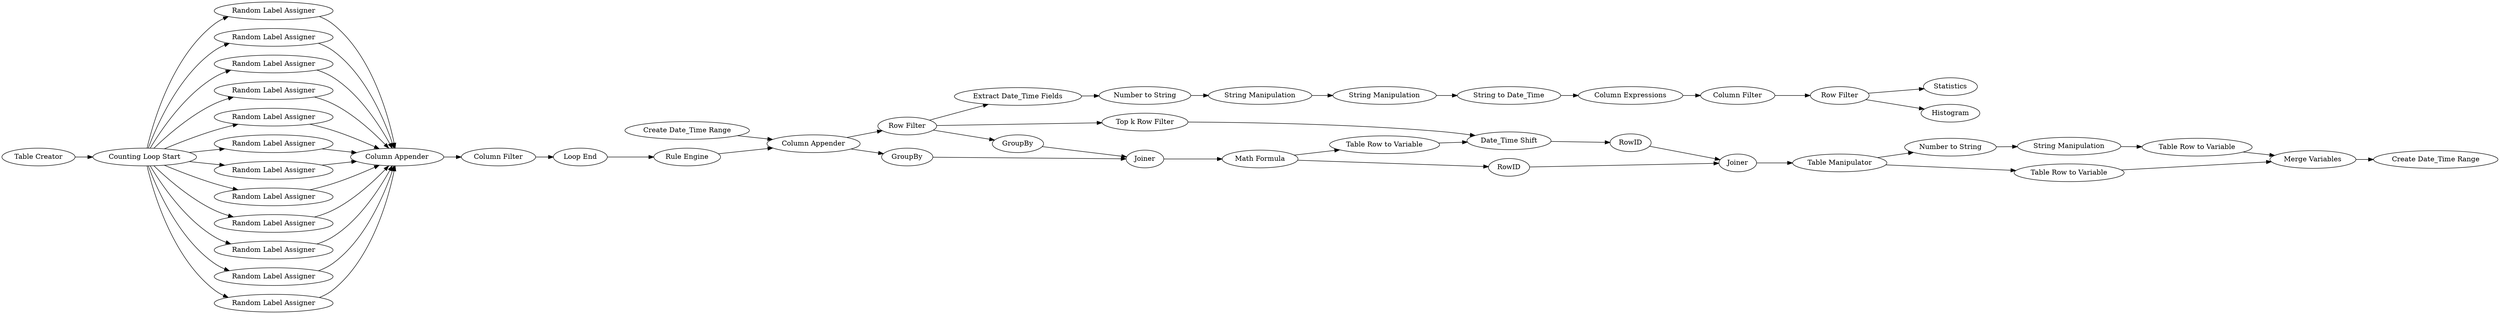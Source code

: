 digraph {
	582 -> 586
	562 -> 553
	579 -> 580
	599 -> 600
	549 -> 553
	591 -> 588
	552 -> 553
	593 -> 595
	573 -> 574
	574 -> 576
	573 -> 596
	598 -> 597
	592 -> 601
	567 -> 553
	580 -> 585
	601 -> 593
	583 -> 582
	586 -> 587
	563 -> 553
	553 -> 555
	570 -> 566
	590 -> 591
	584 -> 583
	568 -> 553
	600 -> 592
	576 -> 577
	577 -> 584
	561 -> 569
	573 -> 579
	557 -> 553
	587 -> 589
	589 -> 591
	570 -> 563
	593 -> 594
	550 -> 570
	570 -> 562
	597 -> 599
	570 -> 571
	566 -> 553
	559 -> 569
	570 -> 552
	575 -> 576
	571 -> 553
	569 -> 575
	570 -> 551
	572 -> 553
	585 -> 583
	570 -> 568
	596 -> 598
	570 -> 557
	555 -> 554
	577 -> 581
	582 -> 590
	564 -> 553
	569 -> 573
	554 -> 559
	570 -> 564
	570 -> 567
	570 -> 549
	581 -> 580
	551 -> 553
	570 -> 572
	570 [label="Counting Loop Start"]
	584 [label=RowID]
	564 [label="Random Label Assigner"]
	582 [label="Table Manipulator"]
	587 [label="String Manipulation"]
	559 [label="Rule Engine"]
	601 [label="Column Filter"]
	557 [label="Random Label Assigner"]
	576 [label=Joiner]
	581 [label="Table Row to Variable"]
	551 [label="Random Label Assigner"]
	561 [label="Create Date_Time Range"]
	588 [label="Create Date_Time Range"]
	573 [label="Row Filter"]
	589 [label="Table Row to Variable"]
	571 [label="Random Label Assigner"]
	566 [label="Random Label Assigner"]
	586 [label="Number to String"]
	585 [label=RowID]
	598 [label="Number to String"]
	579 [label="Top k Row Filter"]
	590 [label="Table Row to Variable"]
	580 [label="Date_Time Shift"]
	600 [label="String to Date_Time"]
	595 [label=Statistics]
	583 [label=Joiner]
	567 [label="Random Label Assigner"]
	592 [label="Column Expressions"]
	563 [label="Random Label Assigner"]
	591 [label="Merge Variables"]
	569 [label="Column Appender"]
	575 [label=GroupBy]
	596 [label="Extract Date_Time Fields"]
	577 [label="Math Formula"]
	553 [label="Column Appender"]
	594 [label=Histogram]
	550 [label="Table Creator"]
	574 [label=GroupBy]
	599 [label="String Manipulation"]
	549 [label="Random Label Assigner"]
	572 [label="Random Label Assigner"]
	554 [label="Loop End"]
	593 [label="Row Filter"]
	597 [label="String Manipulation"]
	552 [label="Random Label Assigner"]
	562 [label="Random Label Assigner"]
	555 [label="Column Filter"]
	568 [label="Random Label Assigner"]
	rankdir=LR
}
